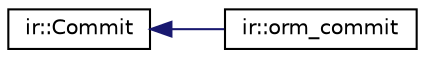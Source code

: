 digraph "Graphical Class Hierarchy"
{
 // LATEX_PDF_SIZE
  edge [fontname="Helvetica",fontsize="10",labelfontname="Helvetica",labelfontsize="10"];
  node [fontname="Helvetica",fontsize="10",shape=record];
  rankdir="LR";
  Node0 [label="ir::Commit",height=0.2,width=0.4,color="black", fillcolor="white", style="filled",URL="$structir_1_1_commit.html",tooltip="single commit by author, taken at some point in time"];
  Node0 -> Node1 [dir="back",color="midnightblue",fontsize="10",style="solid",fontname="Helvetica"];
  Node1 [label="ir::orm_commit",height=0.2,width=0.4,color="black", fillcolor="white", style="filled",URL="$structir_1_1orm__commit.html",tooltip="ORM wrapper for the commit data."];
}
